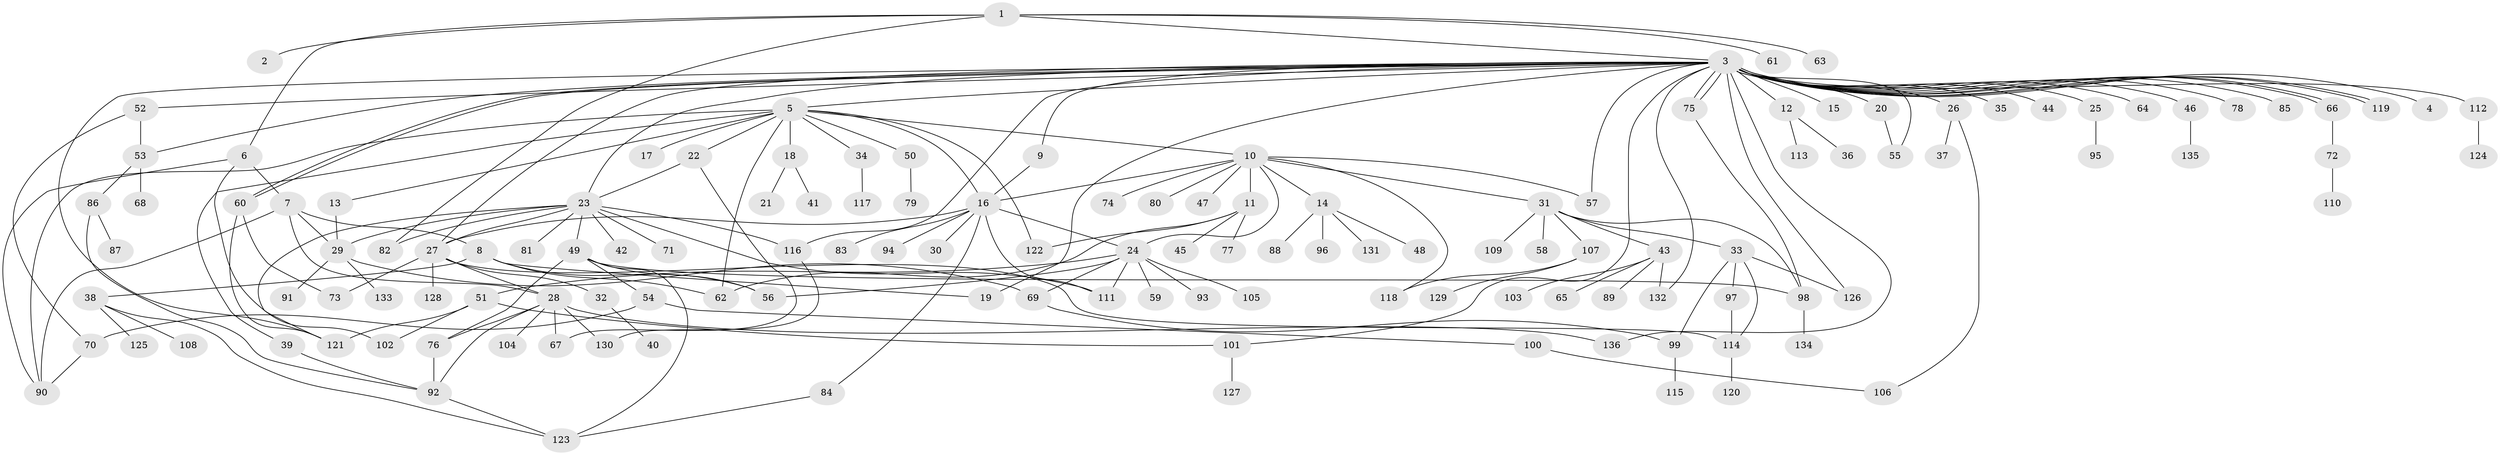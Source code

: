 // Generated by graph-tools (version 1.1) at 2025/26/03/09/25 03:26:02]
// undirected, 136 vertices, 191 edges
graph export_dot {
graph [start="1"]
  node [color=gray90,style=filled];
  1;
  2;
  3;
  4;
  5;
  6;
  7;
  8;
  9;
  10;
  11;
  12;
  13;
  14;
  15;
  16;
  17;
  18;
  19;
  20;
  21;
  22;
  23;
  24;
  25;
  26;
  27;
  28;
  29;
  30;
  31;
  32;
  33;
  34;
  35;
  36;
  37;
  38;
  39;
  40;
  41;
  42;
  43;
  44;
  45;
  46;
  47;
  48;
  49;
  50;
  51;
  52;
  53;
  54;
  55;
  56;
  57;
  58;
  59;
  60;
  61;
  62;
  63;
  64;
  65;
  66;
  67;
  68;
  69;
  70;
  71;
  72;
  73;
  74;
  75;
  76;
  77;
  78;
  79;
  80;
  81;
  82;
  83;
  84;
  85;
  86;
  87;
  88;
  89;
  90;
  91;
  92;
  93;
  94;
  95;
  96;
  97;
  98;
  99;
  100;
  101;
  102;
  103;
  104;
  105;
  106;
  107;
  108;
  109;
  110;
  111;
  112;
  113;
  114;
  115;
  116;
  117;
  118;
  119;
  120;
  121;
  122;
  123;
  124;
  125;
  126;
  127;
  128;
  129;
  130;
  131;
  132;
  133;
  134;
  135;
  136;
  1 -- 2;
  1 -- 3;
  1 -- 6;
  1 -- 61;
  1 -- 63;
  1 -- 82;
  3 -- 4;
  3 -- 5;
  3 -- 9;
  3 -- 12;
  3 -- 15;
  3 -- 19;
  3 -- 20;
  3 -- 23;
  3 -- 25;
  3 -- 26;
  3 -- 27;
  3 -- 35;
  3 -- 44;
  3 -- 46;
  3 -- 52;
  3 -- 53;
  3 -- 55;
  3 -- 57;
  3 -- 60;
  3 -- 60;
  3 -- 64;
  3 -- 66;
  3 -- 66;
  3 -- 75;
  3 -- 75;
  3 -- 78;
  3 -- 85;
  3 -- 101;
  3 -- 112;
  3 -- 116;
  3 -- 119;
  3 -- 119;
  3 -- 121;
  3 -- 126;
  3 -- 132;
  3 -- 136;
  5 -- 10;
  5 -- 13;
  5 -- 16;
  5 -- 17;
  5 -- 18;
  5 -- 22;
  5 -- 34;
  5 -- 39;
  5 -- 50;
  5 -- 62;
  5 -- 90;
  5 -- 122;
  6 -- 7;
  6 -- 90;
  6 -- 102;
  7 -- 8;
  7 -- 28;
  7 -- 29;
  7 -- 90;
  8 -- 19;
  8 -- 38;
  8 -- 56;
  8 -- 62;
  9 -- 16;
  10 -- 11;
  10 -- 14;
  10 -- 16;
  10 -- 24;
  10 -- 31;
  10 -- 47;
  10 -- 57;
  10 -- 74;
  10 -- 80;
  10 -- 118;
  11 -- 45;
  11 -- 62;
  11 -- 77;
  11 -- 122;
  12 -- 36;
  12 -- 113;
  13 -- 29;
  14 -- 48;
  14 -- 88;
  14 -- 96;
  14 -- 131;
  16 -- 24;
  16 -- 27;
  16 -- 30;
  16 -- 83;
  16 -- 84;
  16 -- 94;
  16 -- 111;
  18 -- 21;
  18 -- 41;
  20 -- 55;
  22 -- 23;
  22 -- 67;
  23 -- 27;
  23 -- 29;
  23 -- 42;
  23 -- 49;
  23 -- 71;
  23 -- 81;
  23 -- 82;
  23 -- 111;
  23 -- 116;
  23 -- 121;
  24 -- 51;
  24 -- 56;
  24 -- 59;
  24 -- 69;
  24 -- 93;
  24 -- 105;
  24 -- 111;
  25 -- 95;
  26 -- 37;
  26 -- 106;
  27 -- 28;
  27 -- 32;
  27 -- 73;
  27 -- 114;
  27 -- 128;
  28 -- 67;
  28 -- 76;
  28 -- 92;
  28 -- 104;
  28 -- 130;
  28 -- 136;
  29 -- 69;
  29 -- 91;
  29 -- 133;
  31 -- 33;
  31 -- 43;
  31 -- 58;
  31 -- 98;
  31 -- 107;
  31 -- 109;
  32 -- 40;
  33 -- 97;
  33 -- 99;
  33 -- 114;
  33 -- 126;
  34 -- 117;
  38 -- 108;
  38 -- 123;
  38 -- 125;
  39 -- 92;
  43 -- 65;
  43 -- 89;
  43 -- 103;
  43 -- 132;
  46 -- 135;
  49 -- 54;
  49 -- 56;
  49 -- 76;
  49 -- 98;
  49 -- 123;
  50 -- 79;
  51 -- 101;
  51 -- 102;
  51 -- 121;
  52 -- 53;
  52 -- 70;
  53 -- 68;
  53 -- 86;
  54 -- 70;
  54 -- 100;
  60 -- 73;
  60 -- 121;
  66 -- 72;
  69 -- 99;
  70 -- 90;
  72 -- 110;
  75 -- 98;
  76 -- 92;
  84 -- 123;
  86 -- 87;
  86 -- 92;
  92 -- 123;
  97 -- 114;
  98 -- 134;
  99 -- 115;
  100 -- 106;
  101 -- 127;
  107 -- 118;
  107 -- 129;
  112 -- 124;
  114 -- 120;
  116 -- 130;
}
